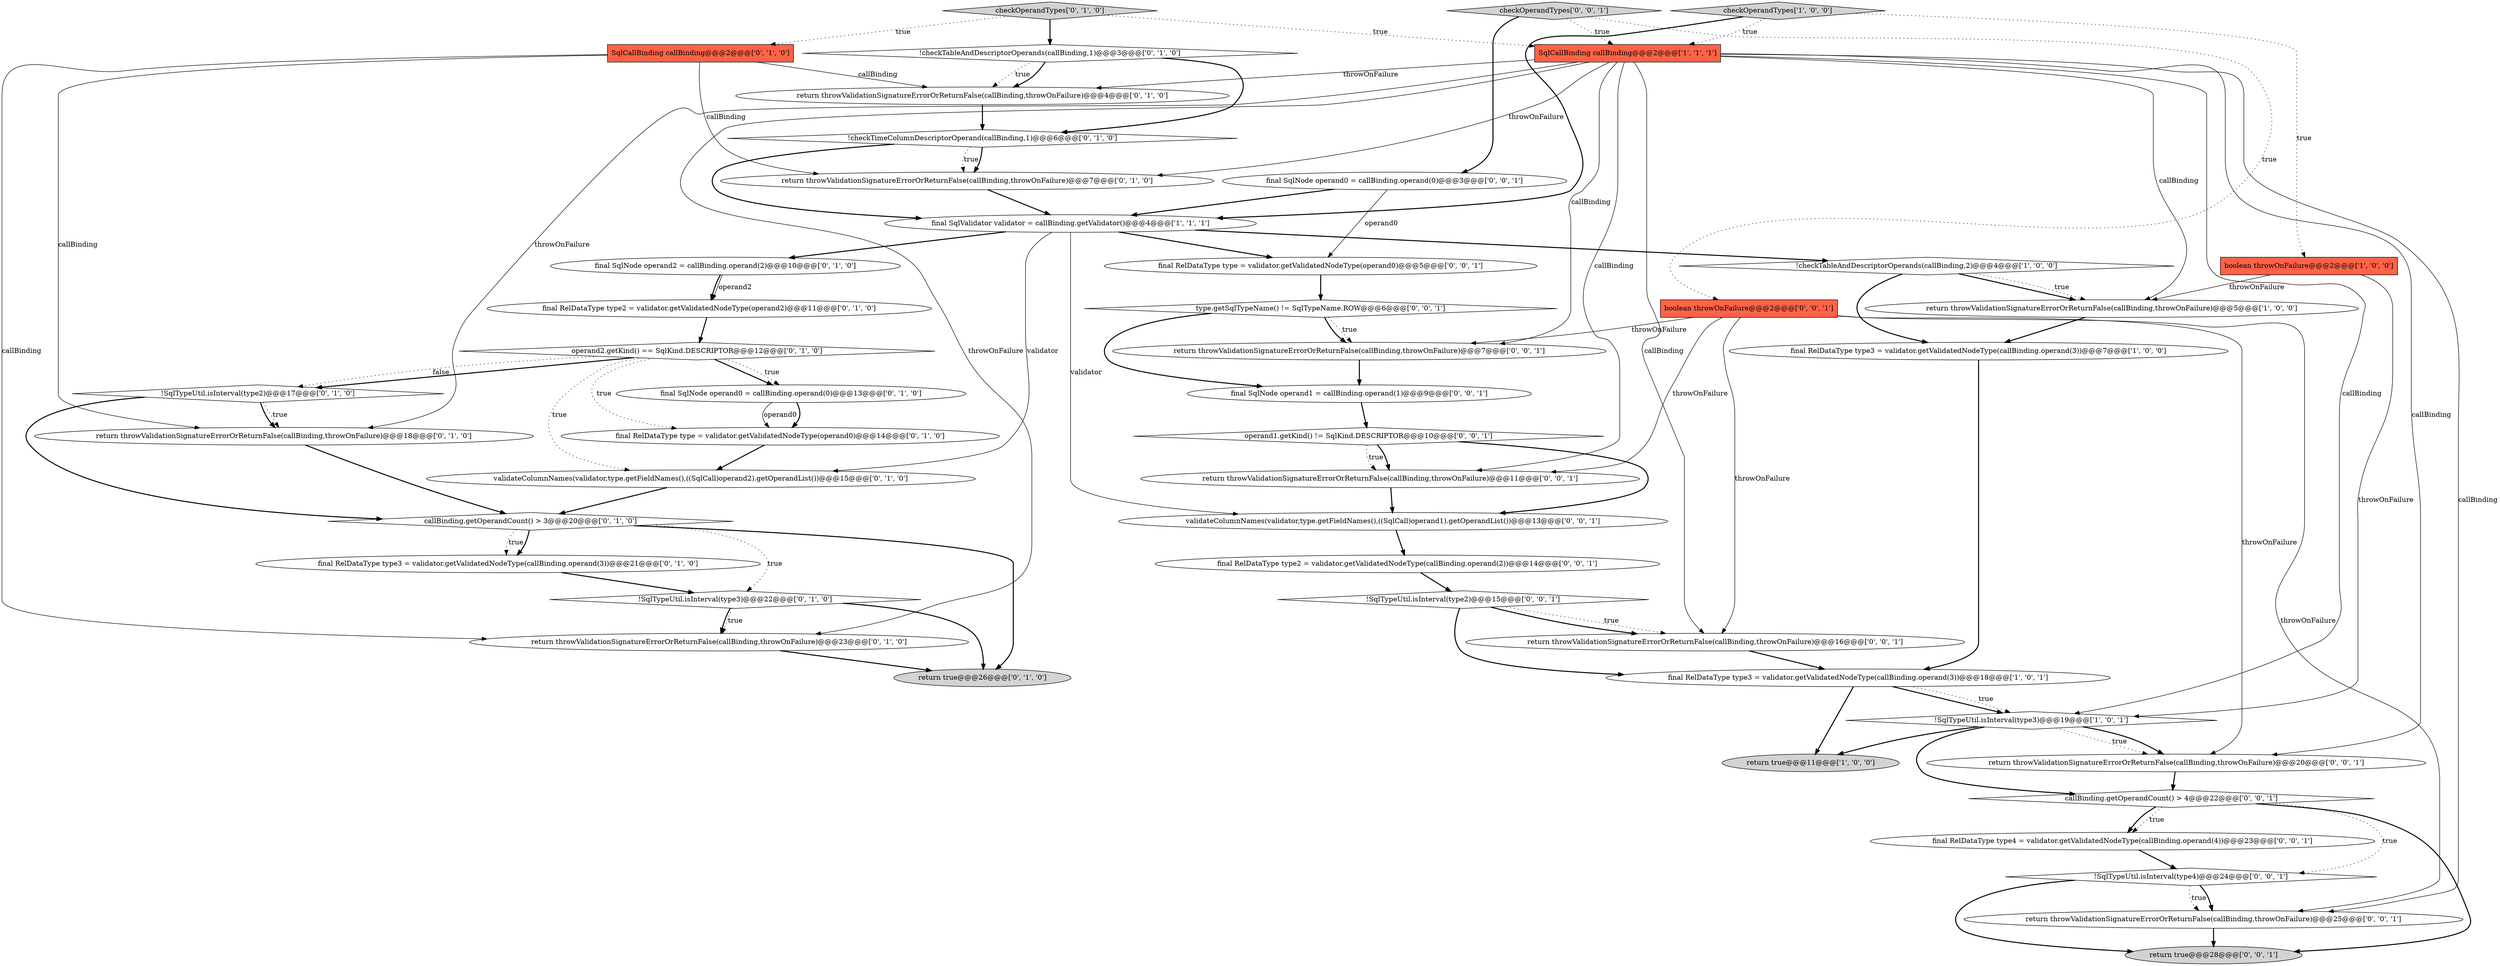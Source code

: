 digraph {
14 [style = filled, label = "SqlCallBinding callBinding@@@2@@@['0', '1', '0']", fillcolor = tomato, shape = box image = "AAA0AAABBB2BBB"];
16 [style = filled, label = "!SqlTypeUtil.isInterval(type2)@@@17@@@['0', '1', '0']", fillcolor = white, shape = diamond image = "AAA1AAABBB2BBB"];
39 [style = filled, label = "!SqlTypeUtil.isInterval(type4)@@@24@@@['0', '0', '1']", fillcolor = white, shape = diamond image = "AAA0AAABBB3BBB"];
1 [style = filled, label = "final RelDataType type3 = validator.getValidatedNodeType(callBinding.operand(3))@@@18@@@['1', '0', '1']", fillcolor = white, shape = ellipse image = "AAA0AAABBB1BBB"];
30 [style = filled, label = "final RelDataType type4 = validator.getValidatedNodeType(callBinding.operand(4))@@@23@@@['0', '0', '1']", fillcolor = white, shape = ellipse image = "AAA0AAABBB3BBB"];
34 [style = filled, label = "operand1.getKind() != SqlKind.DESCRIPTOR@@@10@@@['0', '0', '1']", fillcolor = white, shape = diamond image = "AAA0AAABBB3BBB"];
7 [style = filled, label = "checkOperandTypes['1', '0', '0']", fillcolor = lightgray, shape = diamond image = "AAA0AAABBB1BBB"];
11 [style = filled, label = "return throwValidationSignatureErrorOrReturnFalse(callBinding,throwOnFailure)@@@23@@@['0', '1', '0']", fillcolor = white, shape = ellipse image = "AAA0AAABBB2BBB"];
15 [style = filled, label = "return throwValidationSignatureErrorOrReturnFalse(callBinding,throwOnFailure)@@@7@@@['0', '1', '0']", fillcolor = white, shape = ellipse image = "AAA1AAABBB2BBB"];
31 [style = filled, label = "return true@@@28@@@['0', '0', '1']", fillcolor = lightgray, shape = ellipse image = "AAA0AAABBB3BBB"];
0 [style = filled, label = "final SqlValidator validator = callBinding.getValidator()@@@4@@@['1', '1', '1']", fillcolor = white, shape = ellipse image = "AAA0AAABBB1BBB"];
18 [style = filled, label = "return throwValidationSignatureErrorOrReturnFalse(callBinding,throwOnFailure)@@@4@@@['0', '1', '0']", fillcolor = white, shape = ellipse image = "AAA1AAABBB2BBB"];
12 [style = filled, label = "checkOperandTypes['0', '1', '0']", fillcolor = lightgray, shape = diamond image = "AAA0AAABBB2BBB"];
40 [style = filled, label = "final SqlNode operand1 = callBinding.operand(1)@@@9@@@['0', '0', '1']", fillcolor = white, shape = ellipse image = "AAA0AAABBB3BBB"];
23 [style = filled, label = "operand2.getKind() == SqlKind.DESCRIPTOR@@@12@@@['0', '1', '0']", fillcolor = white, shape = diamond image = "AAA1AAABBB2BBB"];
20 [style = filled, label = "!checkTableAndDescriptorOperands(callBinding,1)@@@3@@@['0', '1', '0']", fillcolor = white, shape = diamond image = "AAA1AAABBB2BBB"];
28 [style = filled, label = "validateColumnNames(validator,type.getFieldNames(),((SqlCall)operand2).getOperandList())@@@15@@@['0', '1', '0']", fillcolor = white, shape = ellipse image = "AAA1AAABBB2BBB"];
42 [style = filled, label = "validateColumnNames(validator,type.getFieldNames(),((SqlCall)operand1).getOperandList())@@@13@@@['0', '0', '1']", fillcolor = white, shape = ellipse image = "AAA0AAABBB3BBB"];
46 [style = filled, label = "return throwValidationSignatureErrorOrReturnFalse(callBinding,throwOnFailure)@@@20@@@['0', '0', '1']", fillcolor = white, shape = ellipse image = "AAA0AAABBB3BBB"];
47 [style = filled, label = "final RelDataType type2 = validator.getValidatedNodeType(callBinding.operand(2))@@@14@@@['0', '0', '1']", fillcolor = white, shape = ellipse image = "AAA0AAABBB3BBB"];
29 [style = filled, label = "boolean throwOnFailure@@@2@@@['0', '0', '1']", fillcolor = tomato, shape = box image = "AAA0AAABBB3BBB"];
27 [style = filled, label = "final SqlNode operand2 = callBinding.operand(2)@@@10@@@['0', '1', '0']", fillcolor = white, shape = ellipse image = "AAA0AAABBB2BBB"];
10 [style = filled, label = "final RelDataType type = validator.getValidatedNodeType(operand0)@@@14@@@['0', '1', '0']", fillcolor = white, shape = ellipse image = "AAA1AAABBB2BBB"];
38 [style = filled, label = "return throwValidationSignatureErrorOrReturnFalse(callBinding,throwOnFailure)@@@25@@@['0', '0', '1']", fillcolor = white, shape = ellipse image = "AAA0AAABBB3BBB"];
17 [style = filled, label = "final RelDataType type3 = validator.getValidatedNodeType(callBinding.operand(3))@@@21@@@['0', '1', '0']", fillcolor = white, shape = ellipse image = "AAA0AAABBB2BBB"];
26 [style = filled, label = "return throwValidationSignatureErrorOrReturnFalse(callBinding,throwOnFailure)@@@18@@@['0', '1', '0']", fillcolor = white, shape = ellipse image = "AAA0AAABBB2BBB"];
9 [style = filled, label = "!checkTableAndDescriptorOperands(callBinding,2)@@@4@@@['1', '0', '0']", fillcolor = white, shape = diamond image = "AAA0AAABBB1BBB"];
8 [style = filled, label = "SqlCallBinding callBinding@@@2@@@['1', '1', '1']", fillcolor = tomato, shape = box image = "AAA0AAABBB1BBB"];
2 [style = filled, label = "return throwValidationSignatureErrorOrReturnFalse(callBinding,throwOnFailure)@@@5@@@['1', '0', '0']", fillcolor = white, shape = ellipse image = "AAA0AAABBB1BBB"];
35 [style = filled, label = "return throwValidationSignatureErrorOrReturnFalse(callBinding,throwOnFailure)@@@16@@@['0', '0', '1']", fillcolor = white, shape = ellipse image = "AAA0AAABBB3BBB"];
37 [style = filled, label = "final RelDataType type = validator.getValidatedNodeType(operand0)@@@5@@@['0', '0', '1']", fillcolor = white, shape = ellipse image = "AAA0AAABBB3BBB"];
22 [style = filled, label = "!SqlTypeUtil.isInterval(type3)@@@22@@@['0', '1', '0']", fillcolor = white, shape = diamond image = "AAA0AAABBB2BBB"];
19 [style = filled, label = "callBinding.getOperandCount() > 3@@@20@@@['0', '1', '0']", fillcolor = white, shape = diamond image = "AAA1AAABBB2BBB"];
43 [style = filled, label = "final SqlNode operand0 = callBinding.operand(0)@@@3@@@['0', '0', '1']", fillcolor = white, shape = ellipse image = "AAA0AAABBB3BBB"];
4 [style = filled, label = "!SqlTypeUtil.isInterval(type3)@@@19@@@['1', '0', '1']", fillcolor = white, shape = diamond image = "AAA0AAABBB1BBB"];
5 [style = filled, label = "return true@@@11@@@['1', '0', '0']", fillcolor = lightgray, shape = ellipse image = "AAA0AAABBB1BBB"];
44 [style = filled, label = "callBinding.getOperandCount() > 4@@@22@@@['0', '0', '1']", fillcolor = white, shape = diamond image = "AAA0AAABBB3BBB"];
25 [style = filled, label = "final SqlNode operand0 = callBinding.operand(0)@@@13@@@['0', '1', '0']", fillcolor = white, shape = ellipse image = "AAA1AAABBB2BBB"];
32 [style = filled, label = "!SqlTypeUtil.isInterval(type2)@@@15@@@['0', '0', '1']", fillcolor = white, shape = diamond image = "AAA0AAABBB3BBB"];
33 [style = filled, label = "return throwValidationSignatureErrorOrReturnFalse(callBinding,throwOnFailure)@@@7@@@['0', '0', '1']", fillcolor = white, shape = ellipse image = "AAA0AAABBB3BBB"];
36 [style = filled, label = "type.getSqlTypeName() != SqlTypeName.ROW@@@6@@@['0', '0', '1']", fillcolor = white, shape = diamond image = "AAA0AAABBB3BBB"];
13 [style = filled, label = "!checkTimeColumnDescriptorOperand(callBinding,1)@@@6@@@['0', '1', '0']", fillcolor = white, shape = diamond image = "AAA1AAABBB2BBB"];
6 [style = filled, label = "final RelDataType type3 = validator.getValidatedNodeType(callBinding.operand(3))@@@7@@@['1', '0', '0']", fillcolor = white, shape = ellipse image = "AAA0AAABBB1BBB"];
21 [style = filled, label = "final RelDataType type2 = validator.getValidatedNodeType(operand2)@@@11@@@['0', '1', '0']", fillcolor = white, shape = ellipse image = "AAA1AAABBB2BBB"];
24 [style = filled, label = "return true@@@26@@@['0', '1', '0']", fillcolor = lightgray, shape = ellipse image = "AAA0AAABBB2BBB"];
41 [style = filled, label = "return throwValidationSignatureErrorOrReturnFalse(callBinding,throwOnFailure)@@@11@@@['0', '0', '1']", fillcolor = white, shape = ellipse image = "AAA0AAABBB3BBB"];
45 [style = filled, label = "checkOperandTypes['0', '0', '1']", fillcolor = lightgray, shape = diamond image = "AAA0AAABBB3BBB"];
3 [style = filled, label = "boolean throwOnFailure@@@2@@@['1', '0', '0']", fillcolor = tomato, shape = box image = "AAA0AAABBB1BBB"];
8->26 [style = solid, label="throwOnFailure"];
22->24 [style = bold, label=""];
46->44 [style = bold, label=""];
14->18 [style = solid, label="callBinding"];
39->38 [style = dotted, label="true"];
20->18 [style = dotted, label="true"];
25->10 [style = bold, label=""];
34->41 [style = dotted, label="true"];
44->30 [style = dotted, label="true"];
18->13 [style = bold, label=""];
8->15 [style = solid, label="throwOnFailure"];
23->16 [style = bold, label=""];
44->39 [style = dotted, label="true"];
22->11 [style = dotted, label="true"];
8->18 [style = solid, label="throwOnFailure"];
10->28 [style = bold, label=""];
3->2 [style = solid, label="throwOnFailure"];
0->27 [style = bold, label=""];
0->28 [style = solid, label="validator"];
15->0 [style = bold, label=""];
14->26 [style = solid, label="callBinding"];
19->22 [style = dotted, label="true"];
44->30 [style = bold, label=""];
27->21 [style = solid, label="operand2"];
7->0 [style = bold, label=""];
8->33 [style = solid, label="callBinding"];
12->14 [style = dotted, label="true"];
14->15 [style = solid, label="callBinding"];
17->22 [style = bold, label=""];
25->10 [style = solid, label="operand0"];
27->21 [style = bold, label=""];
1->5 [style = bold, label=""];
39->31 [style = bold, label=""];
14->11 [style = solid, label="callBinding"];
34->42 [style = bold, label=""];
3->4 [style = solid, label="throwOnFailure"];
8->38 [style = solid, label="callBinding"];
29->38 [style = solid, label="throwOnFailure"];
13->0 [style = bold, label=""];
8->35 [style = solid, label="callBinding"];
20->18 [style = bold, label=""];
44->31 [style = bold, label=""];
7->8 [style = dotted, label="true"];
28->19 [style = bold, label=""];
47->32 [style = bold, label=""];
35->1 [style = bold, label=""];
32->1 [style = bold, label=""];
26->19 [style = bold, label=""];
12->8 [style = dotted, label="true"];
45->43 [style = bold, label=""];
29->41 [style = solid, label="throwOnFailure"];
8->2 [style = solid, label="callBinding"];
36->33 [style = dotted, label="true"];
12->20 [style = bold, label=""];
1->4 [style = bold, label=""];
38->31 [style = bold, label=""];
4->46 [style = dotted, label="true"];
13->15 [style = dotted, label="true"];
19->17 [style = dotted, label="true"];
16->26 [style = dotted, label="true"];
36->40 [style = bold, label=""];
1->4 [style = dotted, label="true"];
42->47 [style = bold, label=""];
13->15 [style = bold, label=""];
23->25 [style = bold, label=""];
16->19 [style = bold, label=""];
23->10 [style = dotted, label="true"];
8->11 [style = solid, label="throwOnFailure"];
45->29 [style = dotted, label="true"];
19->24 [style = bold, label=""];
11->24 [style = bold, label=""];
33->40 [style = bold, label=""];
9->6 [style = bold, label=""];
8->46 [style = solid, label="callBinding"];
20->13 [style = bold, label=""];
19->17 [style = bold, label=""];
34->41 [style = bold, label=""];
40->34 [style = bold, label=""];
36->33 [style = bold, label=""];
2->6 [style = bold, label=""];
45->8 [style = dotted, label="true"];
4->46 [style = bold, label=""];
43->0 [style = bold, label=""];
32->35 [style = dotted, label="true"];
8->4 [style = solid, label="callBinding"];
6->1 [style = bold, label=""];
7->3 [style = dotted, label="true"];
29->33 [style = solid, label="throwOnFailure"];
29->35 [style = solid, label="throwOnFailure"];
30->39 [style = bold, label=""];
22->11 [style = bold, label=""];
0->37 [style = bold, label=""];
16->26 [style = bold, label=""];
4->5 [style = bold, label=""];
39->38 [style = bold, label=""];
0->9 [style = bold, label=""];
9->2 [style = bold, label=""];
9->2 [style = dotted, label="true"];
0->42 [style = solid, label="validator"];
43->37 [style = solid, label="operand0"];
8->41 [style = solid, label="callBinding"];
37->36 [style = bold, label=""];
32->35 [style = bold, label=""];
23->16 [style = dotted, label="false"];
29->46 [style = solid, label="throwOnFailure"];
41->42 [style = bold, label=""];
23->25 [style = dotted, label="true"];
23->28 [style = dotted, label="true"];
21->23 [style = bold, label=""];
4->44 [style = bold, label=""];
}
